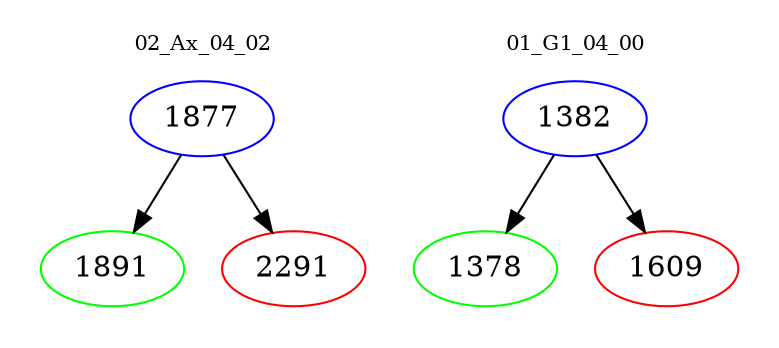 digraph{
subgraph cluster_0 {
color = white
label = "02_Ax_04_02";
fontsize=10;
T0_1877 [label="1877", color="blue"]
T0_1877 -> T0_1891 [color="black"]
T0_1891 [label="1891", color="green"]
T0_1877 -> T0_2291 [color="black"]
T0_2291 [label="2291", color="red"]
}
subgraph cluster_1 {
color = white
label = "01_G1_04_00";
fontsize=10;
T1_1382 [label="1382", color="blue"]
T1_1382 -> T1_1378 [color="black"]
T1_1378 [label="1378", color="green"]
T1_1382 -> T1_1609 [color="black"]
T1_1609 [label="1609", color="red"]
}
}

